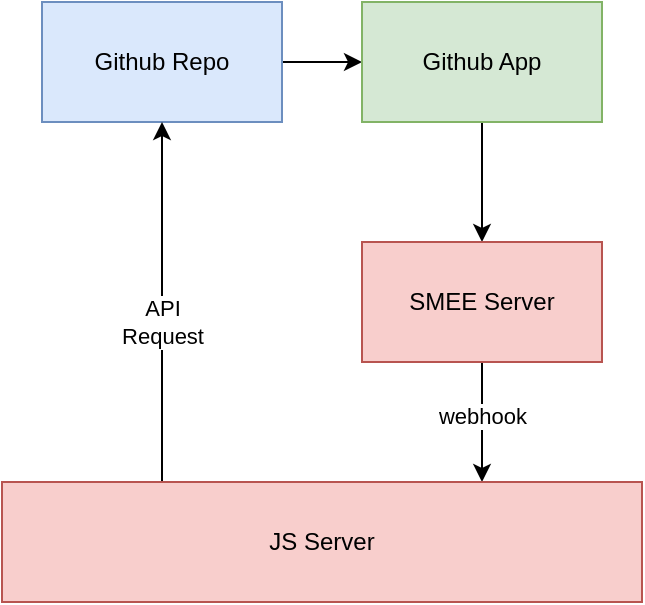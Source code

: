 <mxfile version="21.6.5" type="device">
  <diagram name="Page-1" id="u37TB7vUdLOcK38cvxuV">
    <mxGraphModel dx="375" dy="573" grid="0" gridSize="10" guides="1" tooltips="1" connect="1" arrows="1" fold="1" page="1" pageScale="1" pageWidth="1100" pageHeight="850" math="0" shadow="0">
      <root>
        <mxCell id="0" />
        <mxCell id="1" parent="0" />
        <mxCell id="KQbl9YXFgSvufpDEPHad-10" style="edgeStyle=orthogonalEdgeStyle;rounded=0;orthogonalLoop=1;jettySize=auto;html=1;exitX=1;exitY=0.5;exitDx=0;exitDy=0;entryX=0;entryY=0.5;entryDx=0;entryDy=0;" edge="1" parent="1" source="KQbl9YXFgSvufpDEPHad-1" target="KQbl9YXFgSvufpDEPHad-2">
          <mxGeometry relative="1" as="geometry" />
        </mxCell>
        <mxCell id="KQbl9YXFgSvufpDEPHad-1" value="Github Repo" style="rounded=0;whiteSpace=wrap;html=1;fillColor=#dae8fc;strokeColor=#6c8ebf;" vertex="1" parent="1">
          <mxGeometry x="180" y="320" width="120" height="60" as="geometry" />
        </mxCell>
        <mxCell id="KQbl9YXFgSvufpDEPHad-5" style="edgeStyle=orthogonalEdgeStyle;rounded=0;orthogonalLoop=1;jettySize=auto;html=1;exitX=0.5;exitY=1;exitDx=0;exitDy=0;" edge="1" parent="1" source="KQbl9YXFgSvufpDEPHad-2" target="KQbl9YXFgSvufpDEPHad-3">
          <mxGeometry relative="1" as="geometry" />
        </mxCell>
        <mxCell id="KQbl9YXFgSvufpDEPHad-2" value="Github App" style="rounded=0;whiteSpace=wrap;html=1;fillColor=#d5e8d4;strokeColor=#82b366;" vertex="1" parent="1">
          <mxGeometry x="340" y="320" width="120" height="60" as="geometry" />
        </mxCell>
        <mxCell id="KQbl9YXFgSvufpDEPHad-7" style="edgeStyle=orthogonalEdgeStyle;rounded=0;orthogonalLoop=1;jettySize=auto;html=1;exitX=0.5;exitY=1;exitDx=0;exitDy=0;entryX=0.75;entryY=0;entryDx=0;entryDy=0;" edge="1" parent="1" source="KQbl9YXFgSvufpDEPHad-3" target="KQbl9YXFgSvufpDEPHad-4">
          <mxGeometry relative="1" as="geometry" />
        </mxCell>
        <mxCell id="KQbl9YXFgSvufpDEPHad-11" value="webhook" style="edgeLabel;html=1;align=center;verticalAlign=middle;resizable=0;points=[];" vertex="1" connectable="0" parent="KQbl9YXFgSvufpDEPHad-7">
          <mxGeometry x="-0.115" relative="1" as="geometry">
            <mxPoint as="offset" />
          </mxGeometry>
        </mxCell>
        <mxCell id="KQbl9YXFgSvufpDEPHad-3" value="SMEE Server" style="rounded=0;whiteSpace=wrap;html=1;fillColor=#f8cecc;strokeColor=#b85450;" vertex="1" parent="1">
          <mxGeometry x="340" y="440" width="120" height="60" as="geometry" />
        </mxCell>
        <mxCell id="KQbl9YXFgSvufpDEPHad-8" style="edgeStyle=orthogonalEdgeStyle;rounded=0;orthogonalLoop=1;jettySize=auto;html=1;exitX=0.25;exitY=0;exitDx=0;exitDy=0;entryX=0.5;entryY=1;entryDx=0;entryDy=0;" edge="1" parent="1" source="KQbl9YXFgSvufpDEPHad-4" target="KQbl9YXFgSvufpDEPHad-1">
          <mxGeometry relative="1" as="geometry" />
        </mxCell>
        <mxCell id="KQbl9YXFgSvufpDEPHad-9" value="API&lt;br&gt;Request" style="edgeLabel;html=1;align=center;verticalAlign=middle;resizable=0;points=[];" vertex="1" connectable="0" parent="KQbl9YXFgSvufpDEPHad-8">
          <mxGeometry x="-0.107" relative="1" as="geometry">
            <mxPoint as="offset" />
          </mxGeometry>
        </mxCell>
        <mxCell id="KQbl9YXFgSvufpDEPHad-4" value="JS Server" style="rounded=0;whiteSpace=wrap;html=1;fillColor=#f8cecc;strokeColor=#b85450;" vertex="1" parent="1">
          <mxGeometry x="160" y="560" width="320" height="60" as="geometry" />
        </mxCell>
      </root>
    </mxGraphModel>
  </diagram>
</mxfile>
